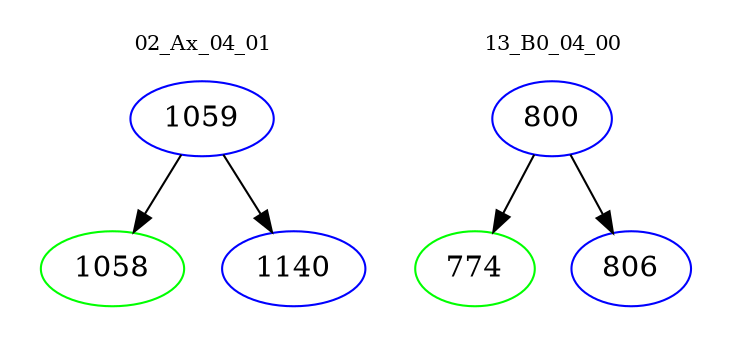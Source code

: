 digraph{
subgraph cluster_0 {
color = white
label = "02_Ax_04_01";
fontsize=10;
T0_1059 [label="1059", color="blue"]
T0_1059 -> T0_1058 [color="black"]
T0_1058 [label="1058", color="green"]
T0_1059 -> T0_1140 [color="black"]
T0_1140 [label="1140", color="blue"]
}
subgraph cluster_1 {
color = white
label = "13_B0_04_00";
fontsize=10;
T1_800 [label="800", color="blue"]
T1_800 -> T1_774 [color="black"]
T1_774 [label="774", color="green"]
T1_800 -> T1_806 [color="black"]
T1_806 [label="806", color="blue"]
}
}
